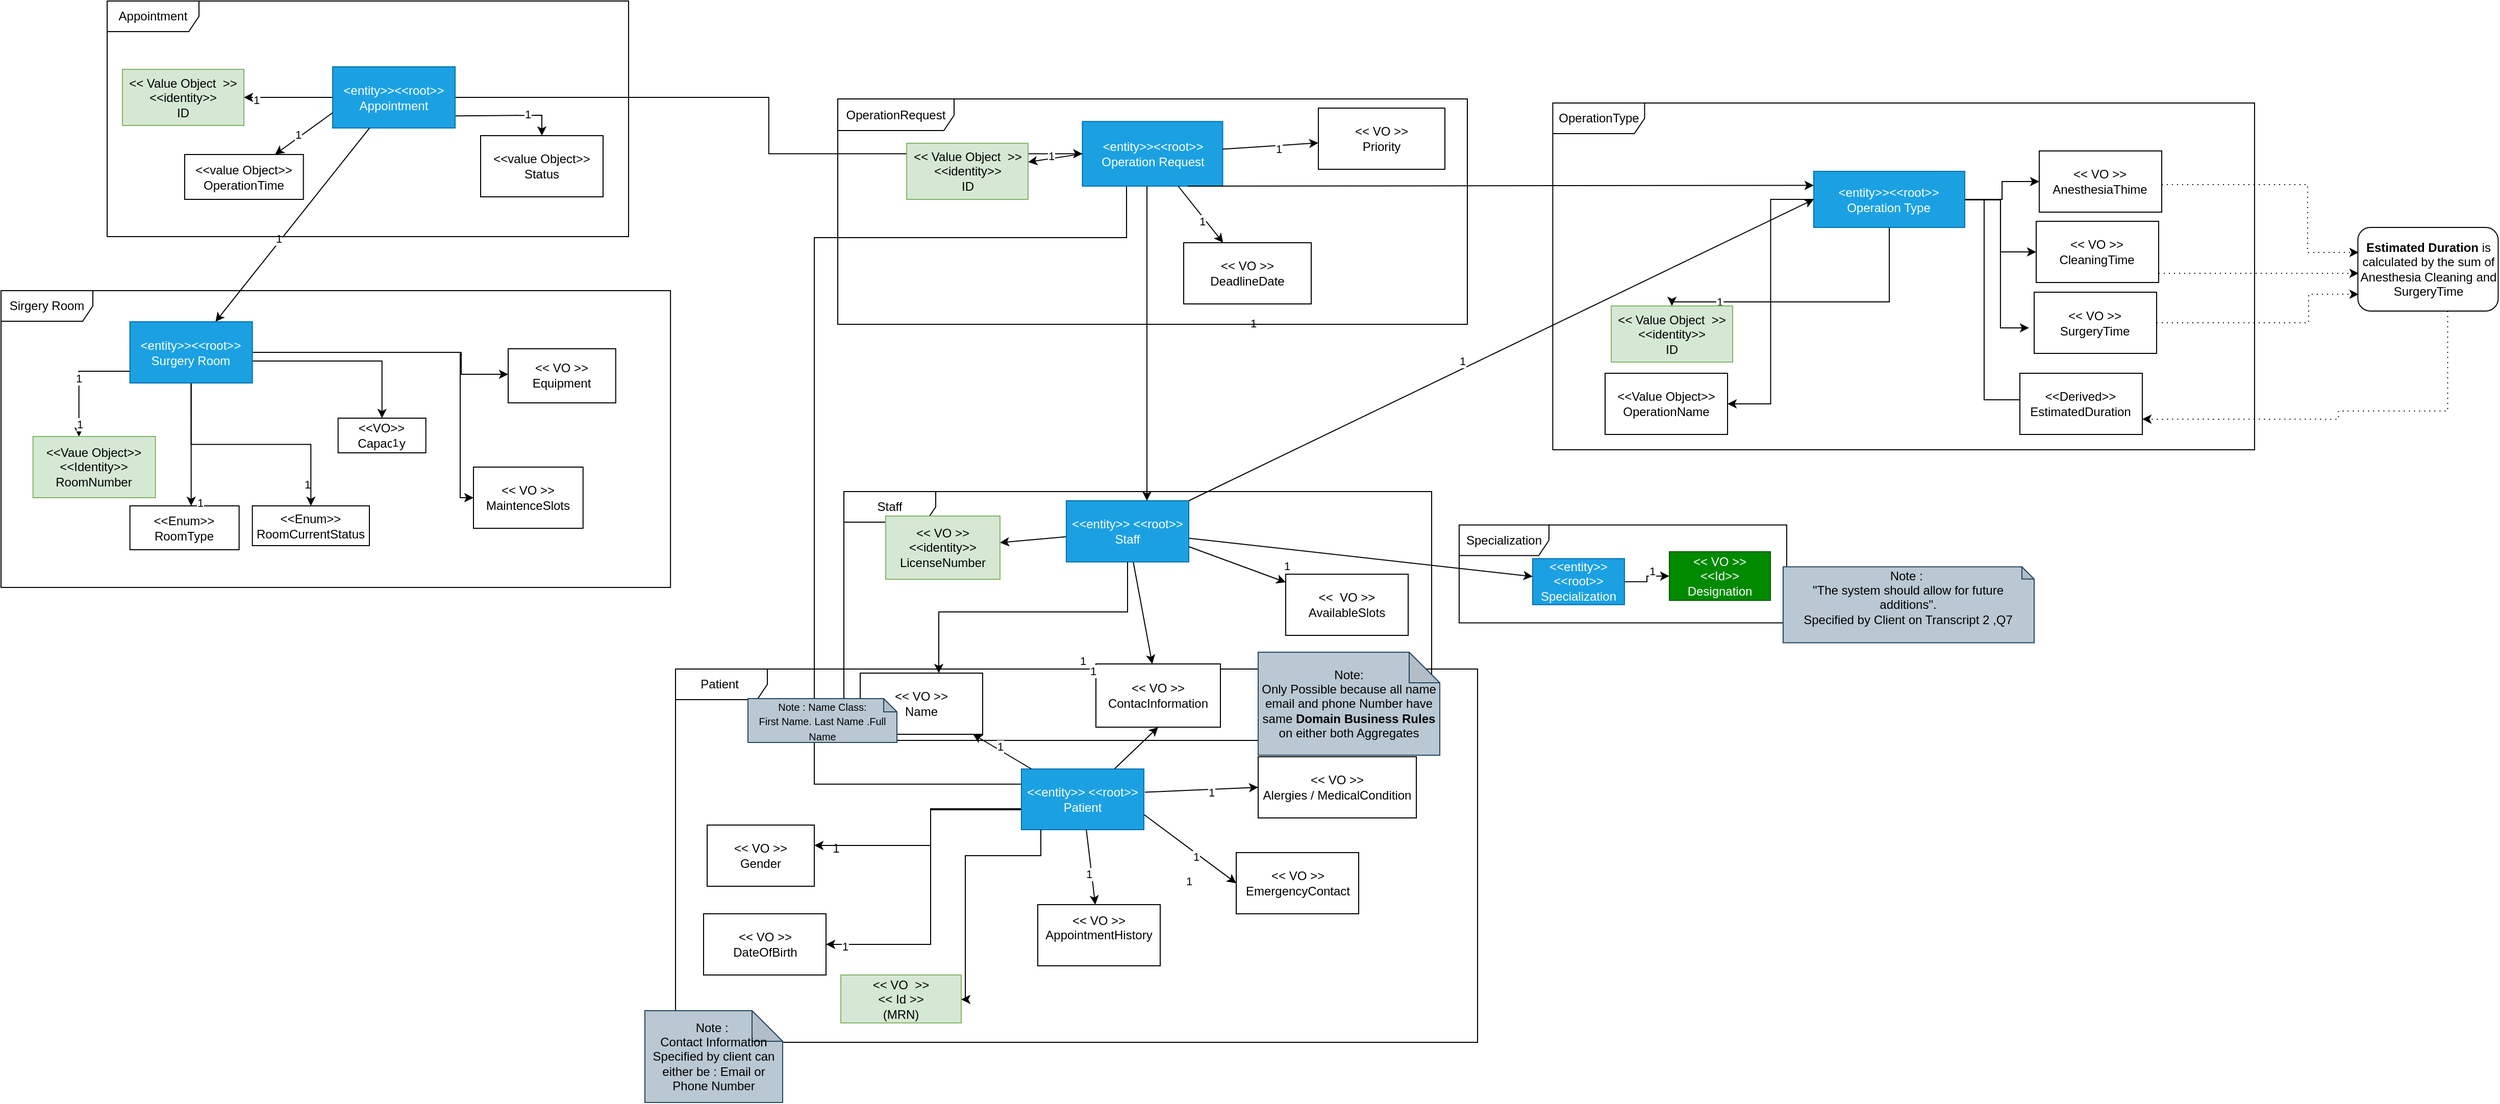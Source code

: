 <mxfile><diagram name="Página-1" id="xOOwRSGVkReeLcyrMZhF"><mxGraphModel dx="2154" dy="-711" grid="0" gridSize="10" guides="1" tooltips="1" connect="1" arrows="1" fold="1" page="0" pageScale="1" pageWidth="827" pageHeight="1169" math="0" shadow="0"><root><mxCell id="0"/><mxCell id="1" parent="0"/><mxCell id="5ROws5O89DFeycfOBksJ-248" value="Staff" style="shape=umlFrame;whiteSpace=wrap;html=1;pointerEvents=0;width=90;height=30;" parent="1" vertex="1"><mxGeometry x="-449" y="1737" width="576" height="244" as="geometry"/></mxCell><mxCell id="5ROws5O89DFeycfOBksJ-258" value="Patient&amp;nbsp;" style="shape=umlFrame;whiteSpace=wrap;html=1;pointerEvents=0;width=90;height=30;" parent="1" vertex="1"><mxGeometry x="-614" y="1911" width="786" height="366" as="geometry"/></mxCell><mxCell id="5ROws5O89DFeycfOBksJ-253" value="Specialization" style="shape=umlFrame;whiteSpace=wrap;html=1;pointerEvents=0;width=88;height=30;" parent="1" vertex="1"><mxGeometry x="153.97" y="1769.75" width="321" height="96" as="geometry"/></mxCell><mxCell id="5ROws5O89DFeycfOBksJ-246" value="OperationType" style="shape=umlFrame;whiteSpace=wrap;html=1;pointerEvents=0;width=90;height=30;" parent="1" vertex="1"><mxGeometry x="245.72" y="1356" width="687.75" height="340" as="geometry"/></mxCell><mxCell id="5ROws5O89DFeycfOBksJ-223" style="edgeStyle=orthogonalEdgeStyle;rounded=0;orthogonalLoop=1;jettySize=auto;html=1;" parent="1" source="wN8F5GumB-J_dPQ6Fp5H-30" target="5ROws5O89DFeycfOBksJ-326" edge="1"><mxGeometry relative="1" as="geometry"><mxPoint x="-452" y="2084" as="targetPoint"/><Array as="points"><mxPoint x="-364" y="2049"/><mxPoint x="-364" y="2084"/></Array></mxGeometry></mxCell><mxCell id="5ROws5O89DFeycfOBksJ-224" style="edgeStyle=orthogonalEdgeStyle;rounded=0;orthogonalLoop=1;jettySize=auto;html=1;" parent="1" source="wN8F5GumB-J_dPQ6Fp5H-30" target="5ROws5O89DFeycfOBksJ-325" edge="1"><mxGeometry relative="1" as="geometry"><mxPoint x="-462" y="2181" as="targetPoint"/><Array as="points"><mxPoint x="-364" y="2048"/><mxPoint x="-364" y="2181"/></Array></mxGeometry></mxCell><mxCell id="5ROws5O89DFeycfOBksJ-329" value="1" style="edgeLabel;html=1;align=center;verticalAlign=middle;resizable=0;points=[];" parent="5ROws5O89DFeycfOBksJ-224" vertex="1" connectable="0"><mxGeometry x="0.885" y="2" relative="1" as="geometry"><mxPoint as="offset"/></mxGeometry></mxCell><mxCell id="5ROws5O89DFeycfOBksJ-272" style="edgeStyle=orthogonalEdgeStyle;rounded=0;orthogonalLoop=1;jettySize=auto;html=1;exitX=0;exitY=0.25;exitDx=0;exitDy=0;entryX=0.25;entryY=1;entryDx=0;entryDy=0;" parent="1" source="wN8F5GumB-J_dPQ6Fp5H-30" target="7uiDFwIzhClPfmELk37a-249" edge="1"><mxGeometry relative="1" as="geometry"><mxPoint x="-227" y="2000" as="sourcePoint"/><mxPoint x="-89.75" y="1413" as="targetPoint"/><Array as="points"><mxPoint x="-478" y="2024"/><mxPoint x="-478" y="1488"/><mxPoint x="-172" y="1488"/><mxPoint x="-172" y="1413"/><mxPoint x="-181" y="1413"/></Array></mxGeometry></mxCell><mxCell id="6" style="edgeStyle=none;html=1;entryX=0.5;entryY=1;entryDx=0;entryDy=0;" edge="1" parent="1" source="wN8F5GumB-J_dPQ6Fp5H-30" target="wN8F5GumB-J_dPQ6Fp5H-48"><mxGeometry relative="1" as="geometry"/></mxCell><mxCell id="wN8F5GumB-J_dPQ6Fp5H-30" value="&amp;lt;&amp;lt;entity&amp;gt;&amp;gt; &amp;lt;&amp;lt;root&amp;gt;&amp;gt;&lt;div&gt;Patient&lt;/div&gt;" style="rounded=0;whiteSpace=wrap;html=1;fillColor=#1ba1e2;fontColor=#ffffff;strokeColor=#006EAF;" parent="1" vertex="1"><mxGeometry x="-275" y="2009" width="120" height="59.5" as="geometry"/></mxCell><mxCell id="wN8F5GumB-J_dPQ6Fp5H-37" value="&amp;lt;&amp;lt; VO &amp;gt;&amp;gt;&lt;div&gt;Name&lt;/div&gt;" style="rounded=0;whiteSpace=wrap;html=1;" parent="1" vertex="1"><mxGeometry x="-433" y="1915" width="120" height="60" as="geometry"/></mxCell><mxCell id="wN8F5GumB-J_dPQ6Fp5H-48" value="&amp;lt;&amp;lt; VO &amp;gt;&amp;gt;&lt;br&gt;ContacInformation" style="rounded=0;whiteSpace=wrap;html=1;" parent="1" vertex="1"><mxGeometry x="-202" y="1906" width="122" height="62" as="geometry"/></mxCell><mxCell id="7uiDFwIzhClPfmELk37a-6" value="&amp;lt;&amp;lt; VO &amp;nbsp;&amp;gt;&amp;gt;&lt;div&gt;&amp;lt;&amp;lt; Id &amp;gt;&amp;gt;&lt;br&gt;&lt;div&gt;(MRN)&lt;/div&gt;&lt;/div&gt;" style="rounded=0;whiteSpace=wrap;html=1;fillColor=#d5e8d4;strokeColor=#82b366;" parent="1" vertex="1"><mxGeometry x="-452" y="2211" width="118" height="47" as="geometry"/></mxCell><mxCell id="7uiDFwIzhClPfmELk37a-9" value="&amp;lt;&amp;lt; VO &amp;gt;&amp;gt;&lt;div&gt;EmergencyContact&lt;/div&gt;" style="rounded=0;whiteSpace=wrap;html=1;" parent="1" vertex="1"><mxGeometry x="-64.5" y="2091" width="120" height="60" as="geometry"/></mxCell><mxCell id="7uiDFwIzhClPfmELk37a-13" value="&amp;lt;&amp;lt; VO &amp;gt;&amp;gt;&lt;div&gt;AppointmentHistory&lt;/div&gt;&lt;div&gt;&lt;br&gt;&lt;/div&gt;" style="rounded=0;whiteSpace=wrap;html=1;" parent="1" vertex="1"><mxGeometry x="-259" y="2142" width="120" height="60" as="geometry"/></mxCell><mxCell id="7uiDFwIzhClPfmELk37a-14" value="" style="endArrow=classic;html=1;rounded=0;" parent="1" source="wN8F5GumB-J_dPQ6Fp5H-30" target="7uiDFwIzhClPfmELk37a-13" edge="1"><mxGeometry width="50" height="50" relative="1" as="geometry"><mxPoint x="-181.5" y="2083.5" as="sourcePoint"/><mxPoint x="-106.5" y="2153.5" as="targetPoint"/><Array as="points"/></mxGeometry></mxCell><mxCell id="7uiDFwIzhClPfmELk37a-15" value="1" style="edgeLabel;html=1;align=center;verticalAlign=middle;resizable=0;points=[];" parent="7uiDFwIzhClPfmELk37a-14" vertex="1" connectable="0"><mxGeometry x="0.158" y="-3" relative="1" as="geometry"><mxPoint as="offset"/></mxGeometry></mxCell><mxCell id="IDjlgX7JRH8aWyAQTHK2-15" style="rounded=0;orthogonalLoop=1;jettySize=auto;html=1;" parent="1" source="7uiDFwIzhClPfmELk37a-153" target="IDjlgX7JRH8aWyAQTHK2-11" edge="1"><mxGeometry relative="1" as="geometry"/></mxCell><mxCell id="IDjlgX7JRH8aWyAQTHK2-16" value="1" style="edgeLabel;html=1;align=center;verticalAlign=middle;resizable=0;points=[];" parent="IDjlgX7JRH8aWyAQTHK2-15" vertex="1" connectable="0"><mxGeometry x="-0.122" y="-1" relative="1" as="geometry"><mxPoint x="44" y="120" as="offset"/></mxGeometry></mxCell><mxCell id="5" style="edgeStyle=none;html=1;" edge="1" parent="1" source="7uiDFwIzhClPfmELk37a-153" target="wN8F5GumB-J_dPQ6Fp5H-48"><mxGeometry relative="1" as="geometry"/></mxCell><mxCell id="7uiDFwIzhClPfmELk37a-153" value="&amp;lt;&amp;lt;entity&amp;gt;&amp;gt; &amp;lt;&amp;lt;root&amp;gt;&amp;gt;&lt;div&gt;Staff&lt;/div&gt;" style="rounded=0;whiteSpace=wrap;html=1;fillColor=#1ba1e2;fontColor=#ffffff;strokeColor=#006EAF;" parent="1" vertex="1"><mxGeometry x="-231.0" y="1746" width="120" height="60" as="geometry"/></mxCell><mxCell id="7uiDFwIzhClPfmELk37a-169" value="&amp;lt;&amp;lt; &amp;nbsp;VO &amp;gt;&amp;gt;&lt;div&gt;AvailableSlots&lt;/div&gt;" style="rounded=0;whiteSpace=wrap;html=1;" parent="1" vertex="1"><mxGeometry x="-16" y="1818" width="120" height="60" as="geometry"/></mxCell><mxCell id="7uiDFwIzhClPfmELk37a-170" value="" style="endArrow=classic;html=1;rounded=0;exitX=1;exitY=0.75;exitDx=0;exitDy=0;" parent="1" source="7uiDFwIzhClPfmELk37a-153" target="7uiDFwIzhClPfmELk37a-169" edge="1"><mxGeometry width="50" height="50" relative="1" as="geometry"><mxPoint x="146.0" y="1721.52" as="sourcePoint"/><mxPoint x="221.0" y="1791.52" as="targetPoint"/></mxGeometry></mxCell><mxCell id="7uiDFwIzhClPfmELk37a-171" value="1" style="edgeLabel;html=1;align=center;verticalAlign=middle;resizable=0;points=[];" parent="7uiDFwIzhClPfmELk37a-170" vertex="1" connectable="0"><mxGeometry x="0.158" y="-3" relative="1" as="geometry"><mxPoint x="42" y="-4" as="offset"/></mxGeometry></mxCell><mxCell id="7uiDFwIzhClPfmELk37a-195" value="" style="edgeStyle=orthogonalEdgeStyle;rounded=0;orthogonalLoop=1;jettySize=auto;html=1;" parent="1" source="7uiDFwIzhClPfmELk37a-193" target="5ROws5O89DFeycfOBksJ-9" edge="1"><mxGeometry relative="1" as="geometry"><mxPoint x="-1055.0" y="1400.447" as="targetPoint"/></mxGeometry></mxCell><mxCell id="5ROws5O89DFeycfOBksJ-4" value="1" style="edgeLabel;html=1;align=center;verticalAlign=middle;resizable=0;points=[];" parent="7uiDFwIzhClPfmELk37a-195" vertex="1" connectable="0"><mxGeometry x="0.729" y="2" relative="1" as="geometry"><mxPoint as="offset"/></mxGeometry></mxCell><mxCell id="7uiDFwIzhClPfmELk37a-204" value="" style="edgeStyle=orthogonalEdgeStyle;rounded=0;orthogonalLoop=1;jettySize=auto;html=1;" parent="1" target="7uiDFwIzhClPfmELk37a-203" edge="1"><mxGeometry x="0.009" relative="1" as="geometry"><mxPoint x="-875.221" y="1368.25" as="sourcePoint"/><mxPoint x="-797" y="1401" as="targetPoint"/><mxPoint as="offset"/></mxGeometry></mxCell><mxCell id="5ROws5O89DFeycfOBksJ-6" value="1" style="edgeLabel;html=1;align=center;verticalAlign=middle;resizable=0;points=[];" parent="7uiDFwIzhClPfmELk37a-204" vertex="1" connectable="0"><mxGeometry x="0.548" y="1" relative="1" as="geometry"><mxPoint as="offset"/></mxGeometry></mxCell><mxCell id="5ROws5O89DFeycfOBksJ-342" style="edgeStyle=orthogonalEdgeStyle;rounded=0;orthogonalLoop=1;jettySize=auto;html=1;" parent="1" source="7uiDFwIzhClPfmELk37a-193" target="7uiDFwIzhClPfmELk37a-249" edge="1"><mxGeometry relative="1" as="geometry"/></mxCell><mxCell id="7uiDFwIzhClPfmELk37a-193" value="&amp;lt;entity&amp;gt;&amp;gt;&amp;lt;&amp;lt;root&amp;gt;&amp;gt;&lt;div&gt;Appointment&lt;/div&gt;" style="rounded=0;whiteSpace=wrap;html=1;fillColor=#1ba1e2;fontColor=#ffffff;strokeColor=#006EAF;" parent="1" vertex="1"><mxGeometry x="-950" y="1320.5" width="120" height="60" as="geometry"/></mxCell><mxCell id="7uiDFwIzhClPfmELk37a-203" value="&lt;div&gt;&amp;lt;&amp;lt;value Object&amp;gt;&amp;gt;&lt;/div&gt;&lt;div&gt;Status&lt;/div&gt;" style="whiteSpace=wrap;html=1;rounded=0;" parent="1" vertex="1"><mxGeometry x="-805" y="1388" width="120" height="60" as="geometry"/></mxCell><mxCell id="7uiDFwIzhClPfmELk37a-209" value="1" style="edgeStyle=orthogonalEdgeStyle;rounded=0;orthogonalLoop=1;jettySize=auto;html=1;" parent="1" source="7uiDFwIzhClPfmELk37a-213" target="7uiDFwIzhClPfmELk37a-214" edge="1"><mxGeometry relative="1" as="geometry"><Array as="points"><mxPoint x="-1198.67" y="1619.02"/></Array></mxGeometry></mxCell><mxCell id="5ROws5O89DFeycfOBksJ-32" value="1" style="edgeLabel;html=1;align=center;verticalAlign=middle;resizable=0;points=[];" parent="7uiDFwIzhClPfmELk37a-209" vertex="1" connectable="0"><mxGeometry x="0.793" relative="1" as="geometry"><mxPoint as="offset"/></mxGeometry></mxCell><mxCell id="5ROws5O89DFeycfOBksJ-20" style="edgeStyle=orthogonalEdgeStyle;rounded=0;orthogonalLoop=1;jettySize=auto;html=1;entryX=0.5;entryY=0;entryDx=0;entryDy=0;" parent="1" edge="1"><mxGeometry relative="1" as="geometry"><mxPoint x="-1082.15" y="1630.52" as="sourcePoint"/><mxPoint x="-1088.65" y="1751.02" as="targetPoint"/><Array as="points"><mxPoint x="-1088.67" y="1631.02"/></Array></mxGeometry></mxCell><mxCell id="5ROws5O89DFeycfOBksJ-25" value="1" style="edgeLabel;html=1;align=center;verticalAlign=middle;resizable=0;points=[];" parent="5ROws5O89DFeycfOBksJ-20" vertex="1" connectable="0"><mxGeometry x="0.789" y="-2" relative="1" as="geometry"><mxPoint x="115" y="-8" as="offset"/></mxGeometry></mxCell><mxCell id="5ROws5O89DFeycfOBksJ-184" style="edgeStyle=orthogonalEdgeStyle;rounded=0;orthogonalLoop=1;jettySize=auto;html=1;" parent="1" source="7uiDFwIzhClPfmELk37a-213" target="5ROws5O89DFeycfOBksJ-183" edge="1"><mxGeometry relative="1" as="geometry"><Array as="points"><mxPoint x="-901.67" y="1609.02"/></Array></mxGeometry></mxCell><mxCell id="5ROws5O89DFeycfOBksJ-185" style="edgeStyle=orthogonalEdgeStyle;rounded=0;orthogonalLoop=1;jettySize=auto;html=1;" parent="1" source="7uiDFwIzhClPfmELk37a-213" target="7uiDFwIzhClPfmELk37a-216" edge="1"><mxGeometry relative="1" as="geometry"/></mxCell><mxCell id="5ROws5O89DFeycfOBksJ-343" style="edgeStyle=orthogonalEdgeStyle;rounded=0;orthogonalLoop=1;jettySize=auto;html=1;entryX=0;entryY=0.5;entryDx=0;entryDy=0;" parent="1" source="7uiDFwIzhClPfmELk37a-213" target="7uiDFwIzhClPfmELk37a-236" edge="1"><mxGeometry relative="1" as="geometry"><Array as="points"><mxPoint x="-825" y="1600"/><mxPoint x="-825" y="1743"/></Array></mxGeometry></mxCell><mxCell id="5ROws5O89DFeycfOBksJ-344" style="edgeStyle=orthogonalEdgeStyle;rounded=0;orthogonalLoop=1;jettySize=auto;html=1;" parent="1" source="7uiDFwIzhClPfmELk37a-213" target="7uiDFwIzhClPfmELk37a-232" edge="1"><mxGeometry relative="1" as="geometry"><Array as="points"><mxPoint x="-824" y="1600"/><mxPoint x="-824" y="1622"/></Array></mxGeometry></mxCell><mxCell id="7uiDFwIzhClPfmELk37a-213" value="&amp;lt;entity&amp;gt;&amp;gt;&amp;lt;&amp;lt;root&amp;gt;&amp;gt;&lt;div&gt;Surgery Room&lt;/div&gt;" style="rounded=0;whiteSpace=wrap;html=1;fillColor=#1ba1e2;fontColor=#ffffff;strokeColor=#006EAF;" parent="1" vertex="1"><mxGeometry x="-1148.67" y="1570.52" width="120" height="60" as="geometry"/></mxCell><mxCell id="7uiDFwIzhClPfmELk37a-214" value="&amp;lt;&amp;lt;Vaue Object&amp;gt;&amp;gt;&lt;div&gt;&amp;lt;&amp;lt;Identity&amp;gt;&amp;gt;&lt;br&gt;&lt;div&gt;RoomNumber&lt;/div&gt;&lt;/div&gt;" style="rounded=0;whiteSpace=wrap;html=1;fillColor=#d5e8d4;strokeColor=#82b366;" parent="1" vertex="1"><mxGeometry x="-1243.67" y="1683.02" width="120" height="60" as="geometry"/></mxCell><mxCell id="7uiDFwIzhClPfmELk37a-215" value="&amp;lt;&amp;lt;E&lt;span style=&quot;white-space: pre;&quot;&gt;num&lt;/span&gt;&amp;gt;&amp;gt;&lt;div&gt;RoomType&lt;/div&gt;" style="rounded=0;whiteSpace=wrap;html=1;" parent="1" vertex="1"><mxGeometry x="-1148.67" y="1751.02" width="107" height="43" as="geometry"/></mxCell><mxCell id="7uiDFwIzhClPfmELk37a-216" value="&amp;lt;&amp;lt;Enum&amp;gt;&amp;gt;&lt;div&gt;RoomCurrentStatus&lt;/div&gt;" style="rounded=0;whiteSpace=wrap;html=1;" parent="1" vertex="1"><mxGeometry x="-1028.67" y="1751.02" width="114.67" height="38.98" as="geometry"/></mxCell><mxCell id="7uiDFwIzhClPfmELk37a-232" value="&amp;lt;&amp;lt; VO &amp;gt;&amp;gt;&lt;div&gt;Equipment&lt;/div&gt;" style="rounded=0;whiteSpace=wrap;html=1;" parent="1" vertex="1"><mxGeometry x="-778.0" y="1596.98" width="105.41" height="53.02" as="geometry"/></mxCell><mxCell id="7uiDFwIzhClPfmELk37a-236" value="&amp;lt;&amp;lt; VO &amp;gt;&amp;gt;&lt;div&gt;MaintenceSlots&lt;/div&gt;" style="rounded=0;whiteSpace=wrap;html=1;" parent="1" vertex="1"><mxGeometry x="-812" y="1713" width="107.38" height="60.02" as="geometry"/></mxCell><mxCell id="5ROws5O89DFeycfOBksJ-336" style="edgeStyle=orthogonalEdgeStyle;rounded=0;orthogonalLoop=1;jettySize=auto;html=1;" parent="1" source="7uiDFwIzhClPfmELk37a-249" target="7uiDFwIzhClPfmELk37a-153" edge="1"><mxGeometry relative="1" as="geometry"><Array as="points"><mxPoint x="-152" y="1582"/><mxPoint x="-152" y="1582"/></Array></mxGeometry></mxCell><mxCell id="7uiDFwIzhClPfmELk37a-249" value="&amp;lt;entity&amp;gt;&amp;gt;&amp;lt;&amp;lt;root&amp;gt;&amp;gt;&lt;div&gt;Operation Request&lt;/div&gt;" style="rounded=0;whiteSpace=wrap;html=1;fillColor=#1ba1e2;strokeColor=#006EAF;fontColor=#ffffff;" parent="1" vertex="1"><mxGeometry x="-215.25" y="1374.12" width="137.5" height="63.38" as="geometry"/></mxCell><mxCell id="7uiDFwIzhClPfmELk37a-265" value="&amp;lt;&amp;lt; VO &amp;gt;&amp;gt;&lt;div&gt;DeadlineDate&lt;/div&gt;" style="rounded=0;whiteSpace=wrap;html=1;" parent="1" vertex="1"><mxGeometry x="-116" y="1493" width="125" height="60" as="geometry"/></mxCell><mxCell id="7uiDFwIzhClPfmELk37a-266" value="&amp;lt;&amp;lt; VO &amp;gt;&amp;gt;&lt;div&gt;Priority&lt;/div&gt;" style="rounded=0;whiteSpace=wrap;html=1;" parent="1" vertex="1"><mxGeometry x="16" y="1361" width="124" height="60" as="geometry"/></mxCell><mxCell id="5ROws5O89DFeycfOBksJ-35" style="edgeStyle=orthogonalEdgeStyle;rounded=0;orthogonalLoop=1;jettySize=auto;html=1;" parent="1" source="7uiDFwIzhClPfmELk37a-338" target="5ROws5O89DFeycfOBksJ-33" edge="1"><mxGeometry relative="1" as="geometry"><Array as="points"><mxPoint x="575.77" y="1551"/></Array></mxGeometry></mxCell><mxCell id="5ROws5O89DFeycfOBksJ-51" value="1" style="edgeLabel;html=1;align=center;verticalAlign=middle;resizable=0;points=[];" parent="5ROws5O89DFeycfOBksJ-35" vertex="1" connectable="0"><mxGeometry x="0.653" relative="1" as="geometry"><mxPoint as="offset"/></mxGeometry></mxCell><mxCell id="5ROws5O89DFeycfOBksJ-160" style="edgeStyle=orthogonalEdgeStyle;rounded=0;orthogonalLoop=1;jettySize=auto;html=1;" parent="1" source="7uiDFwIzhClPfmELk37a-338" target="5ROws5O89DFeycfOBksJ-157" edge="1"><mxGeometry relative="1" as="geometry"/></mxCell><mxCell id="5ROws5O89DFeycfOBksJ-163" style="edgeStyle=orthogonalEdgeStyle;rounded=0;orthogonalLoop=1;jettySize=auto;html=1;entryX=0;entryY=0.5;entryDx=0;entryDy=0;" parent="1" edge="1"><mxGeometry relative="1" as="geometry"><mxPoint x="644.47" y="1450.998" as="sourcePoint"/><mxPoint x="712.47" y="1576.45" as="targetPoint"/><Array as="points"><mxPoint x="684.47" y="1450.95"/><mxPoint x="684.47" y="1575.95"/></Array></mxGeometry></mxCell><mxCell id="5ROws5O89DFeycfOBksJ-164" style="edgeStyle=orthogonalEdgeStyle;rounded=0;orthogonalLoop=1;jettySize=auto;html=1;entryX=0;entryY=0.5;entryDx=0;entryDy=0;" parent="1" source="7uiDFwIzhClPfmELk37a-338" target="7uiDFwIzhClPfmELk37a-339" edge="1"><mxGeometry relative="1" as="geometry"><Array as="points"><mxPoint x="668.47" y="1451"/><mxPoint x="668.47" y="1647"/><mxPoint x="743.47" y="1647"/></Array></mxGeometry></mxCell><mxCell id="5ROws5O89DFeycfOBksJ-264" style="edgeStyle=orthogonalEdgeStyle;rounded=0;orthogonalLoop=1;jettySize=auto;html=1;" parent="1" source="7uiDFwIzhClPfmELk37a-338" target="5ROws5O89DFeycfOBksJ-158" edge="1"><mxGeometry relative="1" as="geometry"/></mxCell><mxCell id="5ROws5O89DFeycfOBksJ-345" style="edgeStyle=orthogonalEdgeStyle;rounded=0;orthogonalLoop=1;jettySize=auto;html=1;entryX=1;entryY=0.5;entryDx=0;entryDy=0;" parent="1" source="7uiDFwIzhClPfmELk37a-338" target="7uiDFwIzhClPfmELk37a-343" edge="1"><mxGeometry relative="1" as="geometry"/></mxCell><mxCell id="7uiDFwIzhClPfmELk37a-338" value="&amp;lt;entity&amp;gt;&amp;gt;&amp;lt;&amp;lt;root&amp;gt;&amp;gt;&lt;div&gt;Operation Type&lt;/div&gt;" style="rounded=0;whiteSpace=wrap;html=1;fillColor=#1ba1e2;fontColor=#ffffff;strokeColor=#006EAF;" parent="1" vertex="1"><mxGeometry x="501.47" y="1423" width="148" height="55" as="geometry"/></mxCell><mxCell id="7uiDFwIzhClPfmELk37a-339" value="&amp;lt;&amp;lt;Derived&amp;gt;&amp;gt;&lt;div&gt;EstimatedDuration&lt;/div&gt;" style="rounded=0;whiteSpace=wrap;html=1;" parent="1" vertex="1"><mxGeometry x="703.47" y="1621" width="120" height="60" as="geometry"/></mxCell><mxCell id="7uiDFwIzhClPfmELk37a-343" value="&lt;div&gt;&amp;lt;&amp;lt;Value Object&amp;gt;&amp;gt;&lt;/div&gt;&lt;div&gt;OperationName&lt;/div&gt;" style="rounded=0;whiteSpace=wrap;html=1;" parent="1" vertex="1"><mxGeometry x="297.0" y="1621" width="120" height="60" as="geometry"/></mxCell><mxCell id="IDjlgX7JRH8aWyAQTHK2-1" value="&amp;lt;&amp;lt; VO &amp;gt;&amp;gt;&lt;div&gt;Alergies / MedicalCondition&lt;/div&gt;" style="rounded=0;whiteSpace=wrap;html=1;" parent="1" vertex="1"><mxGeometry x="-43" y="1997" width="155" height="60" as="geometry"/></mxCell><mxCell id="IDjlgX7JRH8aWyAQTHK2-11" value="&amp;lt;&amp;lt; VO &amp;gt;&amp;gt;&lt;div&gt;&amp;lt;&amp;lt;identity&amp;gt;&amp;gt;&lt;br&gt;&lt;div&gt;LicenseNumber&lt;/div&gt;&lt;/div&gt;" style="rounded=0;whiteSpace=wrap;html=1;fillColor=#d5e8d4;strokeColor=#82b366;" parent="1" vertex="1"><mxGeometry x="-408.0" y="1761.02" width="112" height="62" as="geometry"/></mxCell><mxCell id="5ROws5O89DFeycfOBksJ-9" value="&amp;lt;&amp;lt; Value Object &amp;nbsp;&amp;gt;&amp;gt;&lt;div&gt;&amp;lt;&amp;lt;identity&amp;gt;&amp;gt;&lt;br&gt;&lt;div&gt;ID&lt;/div&gt;&lt;/div&gt;" style="rounded=0;whiteSpace=wrap;html=1;fillColor=#d5e8d4;strokeColor=#82b366;" parent="1" vertex="1"><mxGeometry x="-1156" y="1323" width="119" height="55" as="geometry"/></mxCell><mxCell id="5ROws5O89DFeycfOBksJ-33" value="&amp;lt;&amp;lt; Value Object &amp;nbsp;&amp;gt;&amp;gt;&lt;div&gt;&amp;lt;&amp;lt;identity&amp;gt;&amp;gt;&lt;br&gt;&lt;div&gt;ID&lt;/div&gt;&lt;/div&gt;" style="rounded=0;whiteSpace=wrap;html=1;fillColor=#d5e8d4;strokeColor=#82b366;" parent="1" vertex="1"><mxGeometry x="303.0" y="1555" width="119" height="55" as="geometry"/></mxCell><mxCell id="5ROws5O89DFeycfOBksJ-43" value="&amp;lt;&amp;lt; Value Object &amp;nbsp;&amp;gt;&amp;gt;&lt;div&gt;&amp;lt;&amp;lt;identity&amp;gt;&amp;gt;&lt;br&gt;&lt;div&gt;ID&lt;/div&gt;&lt;/div&gt;" style="rounded=0;whiteSpace=wrap;html=1;fillColor=#d5e8d4;strokeColor=#82b366;" parent="1" vertex="1"><mxGeometry x="-387.5" y="1395.5" width="119" height="55" as="geometry"/></mxCell><mxCell id="5ROws5O89DFeycfOBksJ-44" value="&lt;div&gt;Note :&amp;nbsp;&lt;/div&gt;&lt;div&gt;Contact Information Specified by client can either be : Email or Phone Number&lt;/div&gt;" style="shape=note;whiteSpace=wrap;html=1;backgroundOutline=1;darkOpacity=0.05;fillColor=#bac8d3;strokeColor=#23445d;" parent="1" vertex="1"><mxGeometry x="-644" y="2246" width="135" height="90" as="geometry"/></mxCell><mxCell id="5ROws5O89DFeycfOBksJ-45" value="&lt;div style=&quot;caret-color: rgb(0, 0, 0); color: rgb(0, 0, 0); font-family: Helvetica; font-style: normal; font-variant-caps: normal; font-weight: 400; letter-spacing: normal; text-align: center; text-indent: 0px; text-transform: none; white-space: normal; word-spacing: 0px; -webkit-text-stroke-width: 0px; text-decoration: none;&quot;&gt;&lt;font style=&quot;font-size: 10px;&quot;&gt;Note : Name Class:&lt;/font&gt;&lt;/div&gt;&lt;div style=&quot;caret-color: rgb(0, 0, 0); color: rgb(0, 0, 0); font-family: Helvetica; font-style: normal; font-variant-caps: normal; font-weight: 400; letter-spacing: normal; text-align: center; text-indent: 0px; text-transform: none; white-space: normal; word-spacing: 0px; -webkit-text-stroke-width: 0px; text-decoration: none;&quot;&gt;&lt;font style=&quot;font-size: 10px;&quot;&gt;First Name. Last Name .Full Name&lt;/font&gt;&lt;/div&gt;" style="shape=note;whiteSpace=wrap;html=1;backgroundOutline=1;darkOpacity=0.05;size=13;fillColor=#bac8d3;strokeColor=#23445d;" parent="1" vertex="1"><mxGeometry x="-543" y="1940" width="146" height="43" as="geometry"/></mxCell><mxCell id="5ROws5O89DFeycfOBksJ-62" value="" style="endArrow=classic;html=1;rounded=0;exitX=0;exitY=0.5;exitDx=0;exitDy=0;" parent="1" source="7uiDFwIzhClPfmELk37a-249" target="5ROws5O89DFeycfOBksJ-43" edge="1"><mxGeometry width="50" height="50" relative="1" as="geometry"><mxPoint x="-232.921" y="1412.5" as="sourcePoint"/><mxPoint x="-347.496" y="1470.5" as="targetPoint"/></mxGeometry></mxCell><mxCell id="5ROws5O89DFeycfOBksJ-63" value="1" style="edgeLabel;html=1;align=center;verticalAlign=middle;resizable=0;points=[];" parent="5ROws5O89DFeycfOBksJ-62" vertex="1" connectable="0"><mxGeometry x="0.158" y="-3" relative="1" as="geometry"><mxPoint as="offset"/></mxGeometry></mxCell><mxCell id="5ROws5O89DFeycfOBksJ-65" value="" style="endArrow=classic;html=1;rounded=0;exitX=0.75;exitY=1;exitDx=0;exitDy=0;entryX=0;entryY=0.25;entryDx=0;entryDy=0;" parent="1" source="7uiDFwIzhClPfmELk37a-249" target="7uiDFwIzhClPfmELk37a-338" edge="1"><mxGeometry width="50" height="50" relative="1" as="geometry"><mxPoint x="87.5" y="838" as="sourcePoint"/><mxPoint x="116.82" y="958" as="targetPoint"/></mxGeometry></mxCell><mxCell id="5ROws5O89DFeycfOBksJ-66" value="1" style="edgeLabel;html=1;align=center;verticalAlign=middle;resizable=0;points=[];" parent="5ROws5O89DFeycfOBksJ-65" vertex="1" connectable="0"><mxGeometry x="0.158" y="-3" relative="1" as="geometry"><mxPoint x="-292" y="132" as="offset"/></mxGeometry></mxCell><mxCell id="5ROws5O89DFeycfOBksJ-67" value="" style="endArrow=classic;html=1;rounded=0;" parent="1" source="7uiDFwIzhClPfmELk37a-249" target="7uiDFwIzhClPfmELk37a-265" edge="1"><mxGeometry width="50" height="50" relative="1" as="geometry"><mxPoint x="-59.5" y="1388" as="sourcePoint"/><mxPoint x="79.5" y="1438" as="targetPoint"/></mxGeometry></mxCell><mxCell id="5ROws5O89DFeycfOBksJ-68" value="1" style="edgeLabel;html=1;align=center;verticalAlign=middle;resizable=0;points=[];" parent="5ROws5O89DFeycfOBksJ-67" vertex="1" connectable="0"><mxGeometry x="0.158" y="-3" relative="1" as="geometry"><mxPoint as="offset"/></mxGeometry></mxCell><mxCell id="5ROws5O89DFeycfOBksJ-69" value="" style="endArrow=classic;html=1;rounded=0;" parent="1" source="7uiDFwIzhClPfmELk37a-249" target="7uiDFwIzhClPfmELk37a-266" edge="1"><mxGeometry width="50" height="50" relative="1" as="geometry"><mxPoint x="-49.5" y="1398" as="sourcePoint"/><mxPoint x="89.5" y="1448" as="targetPoint"/></mxGeometry></mxCell><mxCell id="5ROws5O89DFeycfOBksJ-70" value="1" style="edgeLabel;html=1;align=center;verticalAlign=middle;resizable=0;points=[];" parent="5ROws5O89DFeycfOBksJ-69" vertex="1" connectable="0"><mxGeometry x="0.158" y="-3" relative="1" as="geometry"><mxPoint as="offset"/></mxGeometry></mxCell><mxCell id="5ROws5O89DFeycfOBksJ-87" value="&lt;div&gt;Note :&amp;nbsp;&lt;/div&gt;&lt;div&gt;&quot;The system should allow for future additions&quot;.&lt;/div&gt;&lt;div&gt;Specified by Client on Transcript 2 ,Q7&lt;/div&gt;&lt;div&gt;&lt;br&gt;&lt;/div&gt;" style="shape=note;whiteSpace=wrap;html=1;backgroundOutline=1;darkOpacity=0.05;size=12;fillColor=#bac8d3;strokeColor=#23445d;" parent="1" vertex="1"><mxGeometry x="471.47" y="1810.75" width="246" height="74.5" as="geometry"/></mxCell><mxCell id="5ROws5O89DFeycfOBksJ-140" style="edgeStyle=orthogonalEdgeStyle;rounded=0;orthogonalLoop=1;jettySize=auto;html=1;" parent="1" source="5ROws5O89DFeycfOBksJ-96" target="5ROws5O89DFeycfOBksJ-139" edge="1"><mxGeometry relative="1" as="geometry"/></mxCell><mxCell id="5ROws5O89DFeycfOBksJ-141" value="1" style="edgeLabel;html=1;align=center;verticalAlign=middle;resizable=0;points=[];" parent="5ROws5O89DFeycfOBksJ-140" vertex="1" connectable="0"><mxGeometry x="0.347" y="5" relative="1" as="geometry"><mxPoint x="-1" as="offset"/></mxGeometry></mxCell><mxCell id="5ROws5O89DFeycfOBksJ-96" value="&amp;lt;&amp;lt;entity&amp;gt;&amp;gt; &amp;lt;&amp;lt;root&amp;gt;&amp;gt;&lt;div&gt;Specialization&lt;/div&gt;" style="rounded=0;whiteSpace=wrap;html=1;fillColor=#1ba1e2;fontColor=#ffffff;strokeColor=#006EAF;" parent="1" vertex="1"><mxGeometry x="225.97" y="1802.75" width="90" height="45.14" as="geometry"/></mxCell><mxCell id="5ROws5O89DFeycfOBksJ-139" value="&amp;lt;&amp;lt; VO &amp;gt;&amp;gt;&lt;br&gt;&amp;lt;&amp;lt;Id&amp;gt;&amp;gt;&lt;br&gt;&lt;div&gt;Designation&lt;/div&gt;" style="rounded=0;whiteSpace=wrap;html=1;fillColor=#008a00;strokeColor=#005700;fontColor=#ffffff;" parent="1" vertex="1"><mxGeometry x="359.97" y="1796" width="99.03" height="47.7" as="geometry"/></mxCell><mxCell id="5ROws5O89DFeycfOBksJ-145" style="rounded=0;orthogonalLoop=1;jettySize=auto;html=1;" parent="1" source="7uiDFwIzhClPfmELk37a-153" target="5ROws5O89DFeycfOBksJ-96" edge="1"><mxGeometry relative="1" as="geometry"><mxPoint x="683.34" y="1914" as="sourcePoint"/><mxPoint x="642.34" y="2051" as="targetPoint"/></mxGeometry></mxCell><mxCell id="5ROws5O89DFeycfOBksJ-146" value="1" style="edgeLabel;html=1;align=center;verticalAlign=middle;resizable=0;points=[];" parent="5ROws5O89DFeycfOBksJ-145" vertex="1" connectable="0"><mxGeometry x="-0.122" y="-1" relative="1" as="geometry"><mxPoint x="93" y="183" as="offset"/></mxGeometry></mxCell><mxCell id="5ROws5O89DFeycfOBksJ-243" style="edgeStyle=orthogonalEdgeStyle;rounded=0;orthogonalLoop=1;jettySize=auto;html=1;entryX=0;entryY=0.25;entryDx=0;entryDy=0;dashed=1;dashPattern=1 4;" parent="1" source="5ROws5O89DFeycfOBksJ-157" edge="1"><mxGeometry relative="1" as="geometry"><mxPoint x="1035.47" y="1502.5" as="targetPoint"/><Array as="points"><mxPoint x="985.47" y="1436"/><mxPoint x="985.47" y="1502"/></Array></mxGeometry></mxCell><mxCell id="5ROws5O89DFeycfOBksJ-157" value="&amp;lt;&amp;lt; VO &amp;gt;&amp;gt;&lt;div&gt;AnesthesiaThime&lt;/div&gt;" style="rounded=0;whiteSpace=wrap;html=1;" parent="1" vertex="1"><mxGeometry x="722.47" y="1403" width="120" height="60" as="geometry"/></mxCell><mxCell id="5ROws5O89DFeycfOBksJ-239" style="edgeStyle=orthogonalEdgeStyle;rounded=0;orthogonalLoop=1;jettySize=auto;html=1;entryX=0;entryY=0.5;entryDx=0;entryDy=0;dashed=1;dashPattern=1 4;" parent="1" source="5ROws5O89DFeycfOBksJ-158" edge="1"><mxGeometry relative="1" as="geometry"><mxPoint x="1035.47" y="1523" as="targetPoint"/><Array as="points"><mxPoint x="916.72" y="1523"/><mxPoint x="916.72" y="1523"/></Array></mxGeometry></mxCell><mxCell id="5ROws5O89DFeycfOBksJ-158" value="&amp;lt;&amp;lt; VO &amp;gt;&amp;gt;&lt;div&gt;CleaningTime&lt;/div&gt;" style="rounded=0;whiteSpace=wrap;html=1;" parent="1" vertex="1"><mxGeometry x="719.47" y="1472" width="120" height="60" as="geometry"/></mxCell><mxCell id="5ROws5O89DFeycfOBksJ-240" style="edgeStyle=orthogonalEdgeStyle;rounded=0;orthogonalLoop=1;jettySize=auto;html=1;entryX=0;entryY=0.75;entryDx=0;entryDy=0;dashed=1;dashPattern=1 4;" parent="1" source="5ROws5O89DFeycfOBksJ-159" edge="1"><mxGeometry relative="1" as="geometry"><mxPoint x="1035.47" y="1543.5" as="targetPoint"/><Array as="points"><mxPoint x="986.47" y="1572"/><mxPoint x="986.47" y="1544"/></Array></mxGeometry></mxCell><mxCell id="5ROws5O89DFeycfOBksJ-159" value="&amp;lt;&amp;lt; VO &amp;gt;&amp;gt;&lt;div&gt;SurgeryTime&lt;/div&gt;" style="rounded=0;whiteSpace=wrap;html=1;" parent="1" vertex="1"><mxGeometry x="717.47" y="1541.5" width="120" height="60" as="geometry"/></mxCell><mxCell id="5ROws5O89DFeycfOBksJ-242" style="edgeStyle=orthogonalEdgeStyle;rounded=0;orthogonalLoop=1;jettySize=auto;html=1;entryX=1;entryY=0.75;entryDx=0;entryDy=0;dashed=1;dashPattern=1 4;" parent="1" source="5ROws5O89DFeycfOBksJ-173" target="7uiDFwIzhClPfmELk37a-339" edge="1"><mxGeometry relative="1" as="geometry"><mxPoint x="1070.52" y="1564" as="sourcePoint"/><Array as="points"><mxPoint x="1122.72" y="1658"/><mxPoint x="1015.72" y="1658"/><mxPoint x="1015.72" y="1666"/></Array></mxGeometry></mxCell><mxCell id="5ROws5O89DFeycfOBksJ-173" value="&lt;b&gt;Estimated Duration &lt;/b&gt;is calculated by the sum of Anesthesia Cleaning and SurgeryTime" style="rounded=1;whiteSpace=wrap;html=1;" parent="1" vertex="1"><mxGeometry x="1034.72" y="1478" width="137.5" height="82" as="geometry"/></mxCell><mxCell id="5ROws5O89DFeycfOBksJ-183" value="&amp;lt;&amp;lt;VO&amp;gt;&amp;gt;&lt;div&gt;Capacity&lt;/div&gt;" style="rounded=0;whiteSpace=wrap;html=1;" parent="1" vertex="1"><mxGeometry x="-944.67" y="1665" width="86" height="34" as="geometry"/></mxCell><mxCell id="5ROws5O89DFeycfOBksJ-205" value="&lt;div&gt;&amp;lt;&amp;lt;value Object&amp;gt;&amp;gt;&lt;/div&gt;&lt;div&gt;OperationTime&lt;/div&gt;" style="whiteSpace=wrap;html=1;rounded=0;" parent="1" vertex="1"><mxGeometry x="-1095" y="1406.5" width="116.33" height="44" as="geometry"/></mxCell><mxCell id="5ROws5O89DFeycfOBksJ-206" value="" style="endArrow=classic;html=1;rounded=0;exitX=0;exitY=0.75;exitDx=0;exitDy=0;" parent="1" source="7uiDFwIzhClPfmELk37a-193" target="5ROws5O89DFeycfOBksJ-205" edge="1"><mxGeometry width="50" height="50" relative="1" as="geometry"><mxPoint x="-910" y="1253" as="sourcePoint"/><mxPoint x="-1088" y="1351" as="targetPoint"/></mxGeometry></mxCell><mxCell id="5ROws5O89DFeycfOBksJ-207" value="1" style="edgeLabel;html=1;align=center;verticalAlign=middle;resizable=0;points=[];" parent="5ROws5O89DFeycfOBksJ-206" vertex="1" connectable="0"><mxGeometry x="0.158" y="-3" relative="1" as="geometry"><mxPoint as="offset"/></mxGeometry></mxCell><mxCell id="5ROws5O89DFeycfOBksJ-208" value="" style="endArrow=classic;html=1;rounded=0;" parent="1" source="7uiDFwIzhClPfmELk37a-193" target="7uiDFwIzhClPfmELk37a-213" edge="1"><mxGeometry width="50" height="50" relative="1" as="geometry"><mxPoint x="-1005.92" y="1313" as="sourcePoint"/><mxPoint x="-1062.92" y="1351" as="targetPoint"/></mxGeometry></mxCell><mxCell id="5ROws5O89DFeycfOBksJ-209" value="1" style="edgeLabel;html=1;align=center;verticalAlign=middle;resizable=0;points=[];" parent="5ROws5O89DFeycfOBksJ-208" vertex="1" connectable="0"><mxGeometry x="0.158" y="-3" relative="1" as="geometry"><mxPoint as="offset"/></mxGeometry></mxCell><mxCell id="5ROws5O89DFeycfOBksJ-225" style="edgeStyle=orthogonalEdgeStyle;rounded=0;orthogonalLoop=1;jettySize=auto;html=1;" parent="1" source="wN8F5GumB-J_dPQ6Fp5H-30" target="7uiDFwIzhClPfmELk37a-6" edge="1"><mxGeometry relative="1" as="geometry"><Array as="points"><mxPoint x="-256" y="2094"/><mxPoint x="-330" y="2094"/><mxPoint x="-330" y="2235"/></Array></mxGeometry></mxCell><mxCell id="5ROws5O89DFeycfOBksJ-232" value="1" style="edgeLabel;html=1;align=center;verticalAlign=middle;resizable=0;points=[];" parent="1" vertex="1" connectable="0"><mxGeometry x="-110.997" y="2119.0" as="geometry"/></mxCell><mxCell id="5ROws5O89DFeycfOBksJ-233" value="" style="endArrow=classic;html=1;rounded=0;exitX=1;exitY=0.75;exitDx=0;exitDy=0;entryX=0;entryY=0.5;entryDx=0;entryDy=0;" parent="1" source="wN8F5GumB-J_dPQ6Fp5H-30" target="7uiDFwIzhClPfmELk37a-9" edge="1"><mxGeometry width="50" height="50" relative="1" as="geometry"><mxPoint x="-166.0" y="1993" as="sourcePoint"/><mxPoint x="-14" y="2089" as="targetPoint"/></mxGeometry></mxCell><mxCell id="5ROws5O89DFeycfOBksJ-234" value="1" style="edgeLabel;html=1;align=center;verticalAlign=middle;resizable=0;points=[];" parent="5ROws5O89DFeycfOBksJ-233" vertex="1" connectable="0"><mxGeometry x="0.158" y="-3" relative="1" as="geometry"><mxPoint as="offset"/></mxGeometry></mxCell><mxCell id="5ROws5O89DFeycfOBksJ-235" value="" style="endArrow=classic;html=1;rounded=0;exitX=1.008;exitY=0.383;exitDx=0;exitDy=0;entryX=0;entryY=0.5;entryDx=0;entryDy=0;exitPerimeter=0;" parent="1" source="wN8F5GumB-J_dPQ6Fp5H-30" target="IDjlgX7JRH8aWyAQTHK2-1" edge="1"><mxGeometry width="50" height="50" relative="1" as="geometry"><mxPoint x="-145" y="2048" as="sourcePoint"/><mxPoint x="-11" y="2079" as="targetPoint"/></mxGeometry></mxCell><mxCell id="5ROws5O89DFeycfOBksJ-236" value="1" style="edgeLabel;html=1;align=center;verticalAlign=middle;resizable=0;points=[];" parent="5ROws5O89DFeycfOBksJ-235" vertex="1" connectable="0"><mxGeometry x="0.158" y="-3" relative="1" as="geometry"><mxPoint as="offset"/></mxGeometry></mxCell><mxCell id="5ROws5O89DFeycfOBksJ-249" value="OperationRequest" style="shape=umlFrame;whiteSpace=wrap;html=1;pointerEvents=0;width=114;height=31;" parent="1" vertex="1"><mxGeometry x="-455" y="1352" width="617" height="221" as="geometry"/></mxCell><mxCell id="5ROws5O89DFeycfOBksJ-256" value="Appointment" style="shape=umlFrame;whiteSpace=wrap;html=1;pointerEvents=0;width=90;height=30;" parent="1" vertex="1"><mxGeometry x="-1171" y="1256" width="511" height="231" as="geometry"/></mxCell><mxCell id="5ROws5O89DFeycfOBksJ-257" value="Sirgery Room" style="shape=umlFrame;whiteSpace=wrap;html=1;pointerEvents=0;width=90;height=30;" parent="1" vertex="1"><mxGeometry x="-1275" y="1540" width="656.08" height="291" as="geometry"/></mxCell><mxCell id="5ROws5O89DFeycfOBksJ-265" value="1" style="edgeLabel;html=1;align=center;verticalAlign=middle;resizable=0;points=[];" parent="1" vertex="1" connectable="0"><mxGeometry x="-1080.651" y="1747.704" as="geometry"/></mxCell><mxCell id="5ROws5O89DFeycfOBksJ-266" value="1" style="edgeLabel;html=1;align=center;verticalAlign=middle;resizable=0;points=[];" parent="1" vertex="1" connectable="0"><mxGeometry x="-1070.651" y="1757.704" as="geometry"><mxPoint x="181" y="-69" as="offset"/></mxGeometry></mxCell><mxCell id="5ROws5O89DFeycfOBksJ-275" value="" style="endArrow=classic;html=1;rounded=0;exitX=1;exitY=0;exitDx=0;exitDy=0;entryX=0;entryY=0.5;entryDx=0;entryDy=0;" parent="1" source="7uiDFwIzhClPfmELk37a-153" target="7uiDFwIzhClPfmELk37a-338" edge="1"><mxGeometry width="50" height="50" relative="1" as="geometry"><mxPoint x="47" y="1102" as="sourcePoint"/><mxPoint x="598" y="1417" as="targetPoint"/></mxGeometry></mxCell><mxCell id="5ROws5O89DFeycfOBksJ-276" value="1" style="edgeLabel;html=1;align=center;verticalAlign=middle;resizable=0;points=[];" parent="5ROws5O89DFeycfOBksJ-275" vertex="1" connectable="0"><mxGeometry x="0.158" y="-3" relative="1" as="geometry"><mxPoint x="-88" y="31" as="offset"/></mxGeometry></mxCell><mxCell id="5ROws5O89DFeycfOBksJ-286" value="Note:&lt;div&gt;Only Possible because all name email and phone Number have same&lt;b&gt; Domain Business Rules&lt;/b&gt; on either both Aggregates&lt;/div&gt;" style="shape=note;whiteSpace=wrap;html=1;backgroundOutline=1;darkOpacity=0.05;fillColor=#bac8d3;strokeColor=#23445d;" parent="1" vertex="1"><mxGeometry x="-43" y="1894.5" width="178" height="101" as="geometry"/></mxCell><mxCell id="5ROws5O89DFeycfOBksJ-308" style="edgeStyle=orthogonalEdgeStyle;rounded=0;orthogonalLoop=1;jettySize=auto;html=1;exitX=0.5;exitY=1;exitDx=0;exitDy=0;" parent="1" source="7uiDFwIzhClPfmELk37a-153" target="wN8F5GumB-J_dPQ6Fp5H-37" edge="1"><mxGeometry relative="1" as="geometry"><mxPoint x="-151" y="1826" as="sourcePoint"/><mxPoint x="-65" y="1931" as="targetPoint"/><Array as="points"><mxPoint x="-171" y="1855"/><mxPoint x="-356" y="1855"/></Array></mxGeometry></mxCell><mxCell id="5ROws5O89DFeycfOBksJ-318" value="" style="endArrow=classic;html=1;rounded=0;" parent="1" source="wN8F5GumB-J_dPQ6Fp5H-30" target="wN8F5GumB-J_dPQ6Fp5H-37" edge="1"><mxGeometry width="50" height="50" relative="1" as="geometry"><mxPoint x="-144" y="2042" as="sourcePoint"/><mxPoint x="-33" y="2037" as="targetPoint"/></mxGeometry></mxCell><mxCell id="5ROws5O89DFeycfOBksJ-319" value="1" style="edgeLabel;html=1;align=center;verticalAlign=middle;resizable=0;points=[];" parent="5ROws5O89DFeycfOBksJ-318" vertex="1" connectable="0"><mxGeometry x="0.158" y="-3" relative="1" as="geometry"><mxPoint as="offset"/></mxGeometry></mxCell><mxCell id="5ROws5O89DFeycfOBksJ-323" value="1" style="edgeLabel;html=1;align=center;verticalAlign=middle;resizable=0;points=[];" parent="1" vertex="1" connectable="0"><mxGeometry x="-205.311" y="1912.812" as="geometry"/></mxCell><mxCell id="5ROws5O89DFeycfOBksJ-325" value="&amp;lt;&amp;lt; VO &amp;gt;&amp;gt;&lt;div&gt;DateOfBirth&lt;/div&gt;" style="rounded=0;whiteSpace=wrap;html=1;" parent="1" vertex="1"><mxGeometry x="-586.5" y="2151" width="120" height="60" as="geometry"/></mxCell><mxCell id="5ROws5O89DFeycfOBksJ-326" value="&amp;lt;&amp;lt; VO &amp;gt;&amp;gt;&lt;div&gt;Gender&lt;/div&gt;" style="rounded=0;whiteSpace=wrap;html=1;" parent="1" vertex="1"><mxGeometry x="-583" y="2064" width="105" height="60" as="geometry"/></mxCell><mxCell id="5ROws5O89DFeycfOBksJ-333" value="1" style="text;html=1;align=center;verticalAlign=middle;resizable=0;points=[];autosize=1;strokeColor=none;fillColor=none;" parent="1" vertex="1"><mxGeometry x="-470" y="2074" width="25" height="26" as="geometry"/></mxCell></root></mxGraphModel></diagram></mxfile>
